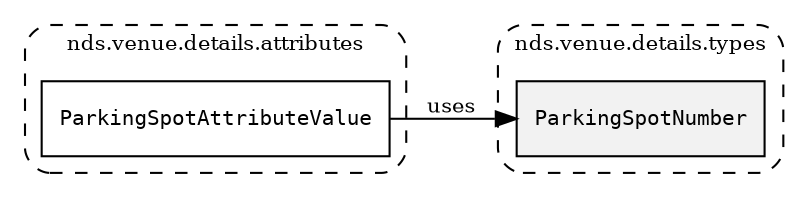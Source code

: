 /**
 * This dot file creates symbol collaboration diagram for ParkingSpotNumber.
 */
digraph ZSERIO
{
    node [shape=box, fontsize=10];
    rankdir="LR";
    fontsize=10;
    tooltip="ParkingSpotNumber collaboration diagram";

    subgraph "cluster_nds.venue.details.types"
    {
        style="dashed, rounded";
        label="nds.venue.details.types";
        tooltip="Package nds.venue.details.types";
        href="../../../content/packages/nds.venue.details.types.html#Package-nds-venue-details-types";
        target="_parent";

        "ParkingSpotNumber" [style="filled", fillcolor="#0000000D", target="_parent", label=<<font face="monospace"><table align="center" border="0" cellspacing="0" cellpadding="0"><tr><td href="../../../content/packages/nds.venue.details.types.html#Subtype-ParkingSpotNumber" title="Subtype defined in nds.venue.details.types">ParkingSpotNumber</td></tr></table></font>>];
    }

    subgraph "cluster_nds.venue.details.attributes"
    {
        style="dashed, rounded";
        label="nds.venue.details.attributes";
        tooltip="Package nds.venue.details.attributes";
        href="../../../content/packages/nds.venue.details.attributes.html#Package-nds-venue-details-attributes";
        target="_parent";

        "ParkingSpotAttributeValue" [target="_parent", label=<<font face="monospace"><table align="center" border="0" cellspacing="0" cellpadding="0"><tr><td href="../../../content/packages/nds.venue.details.attributes.html#Choice-ParkingSpotAttributeValue" title="Choice defined in nds.venue.details.attributes">ParkingSpotAttributeValue</td></tr></table></font>>];
    }

    "ParkingSpotAttributeValue" -> "ParkingSpotNumber" [label="uses", fontsize=10];
}

